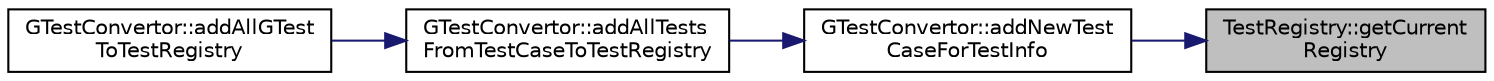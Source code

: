 digraph "TestRegistry::getCurrentRegistry"
{
 // LATEX_PDF_SIZE
  edge [fontname="Helvetica",fontsize="10",labelfontname="Helvetica",labelfontsize="10"];
  node [fontname="Helvetica",fontsize="10",shape=record];
  rankdir="RL";
  Node1 [label="TestRegistry::getCurrent\lRegistry",height=0.2,width=0.4,color="black", fillcolor="grey75", style="filled", fontcolor="black",tooltip=" "];
  Node1 -> Node2 [dir="back",color="midnightblue",fontsize="10",style="solid",fontname="Helvetica"];
  Node2 [label="GTestConvertor::addNewTest\lCaseForTestInfo",height=0.2,width=0.4,color="black", fillcolor="white", style="filled",URL="$classGTestConvertor.html#af2b5a79286b924da7dd0d91934d4ce40",tooltip=" "];
  Node2 -> Node3 [dir="back",color="midnightblue",fontsize="10",style="solid",fontname="Helvetica"];
  Node3 [label="GTestConvertor::addAllTests\lFromTestCaseToTestRegistry",height=0.2,width=0.4,color="black", fillcolor="white", style="filled",URL="$classGTestConvertor.html#aed815f9a07168e8ac0e88aa3cfb335ee",tooltip=" "];
  Node3 -> Node4 [dir="back",color="midnightblue",fontsize="10",style="solid",fontname="Helvetica"];
  Node4 [label="GTestConvertor::addAllGTest\lToTestRegistry",height=0.2,width=0.4,color="black", fillcolor="white", style="filled",URL="$classGTestConvertor.html#a343aa2b5510fb0cc50a835f7b9e2277d",tooltip=" "];
}
